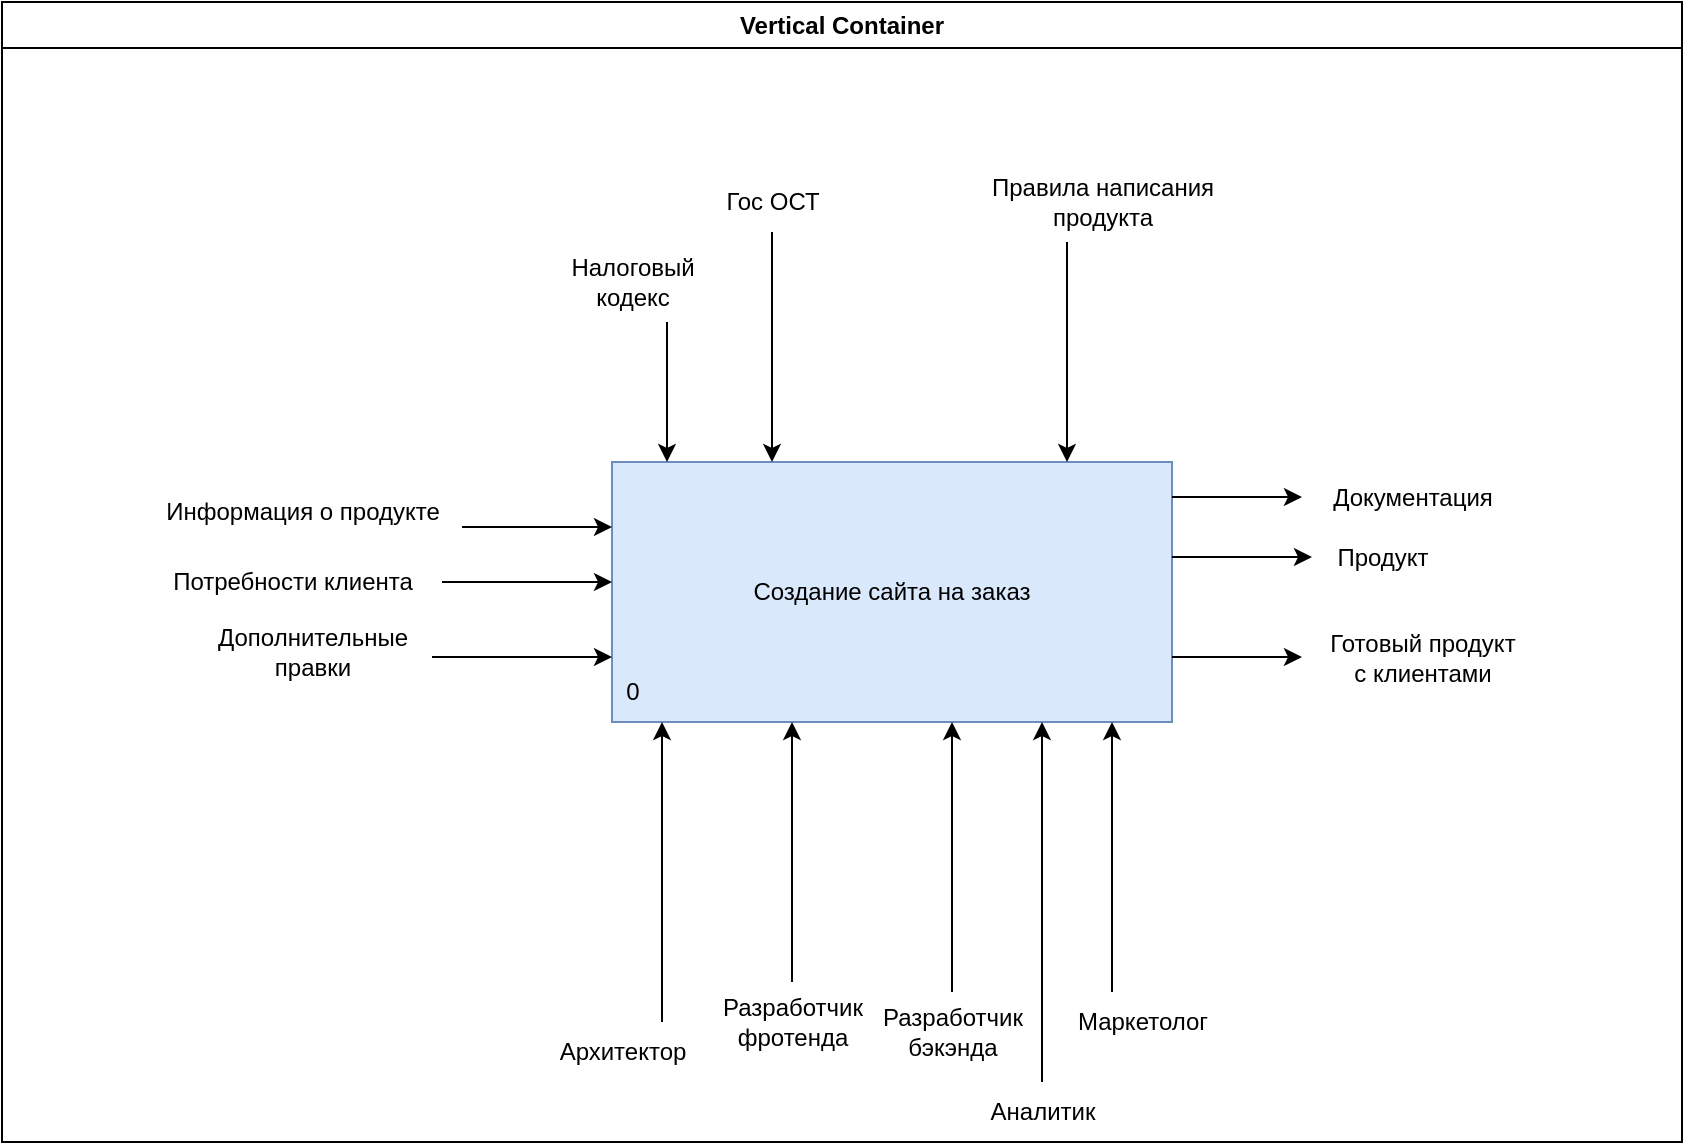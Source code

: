 <mxfile>
    <diagram id="qZUQYFoWxtBu9F8SAv6j" name="1">
        <mxGraphModel dx="644" dy="636" grid="1" gridSize="10" guides="1" tooltips="1" connect="1" arrows="1" fold="1" page="1" pageScale="1" pageWidth="827" pageHeight="1169" math="0" shadow="0">
            <root>
                <mxCell id="0"/>
                <mxCell id="1" parent="0"/>
                <mxCell id="2" value="Vertical Container" style="swimlane;whiteSpace=wrap;html=1;swimlaneFillColor=default;" parent="1" vertex="1">
                    <mxGeometry x="80" y="190" width="840" height="570" as="geometry"/>
                </mxCell>
                <mxCell id="34" value="Создание сайта на заказ" style="rounded=0;whiteSpace=wrap;html=1;fillColor=#dae8fc;strokeColor=#6c8ebf;" parent="2" vertex="1">
                    <mxGeometry x="305" y="230" width="280" height="130" as="geometry"/>
                </mxCell>
                <mxCell id="35" style="edgeStyle=elbowEdgeStyle;html=1;" parent="2" source="36" target="34" edge="1">
                    <mxGeometry relative="1" as="geometry"/>
                </mxCell>
                <mxCell id="36" value="Архитектор" style="text;html=1;align=center;verticalAlign=middle;resizable=0;points=[];autosize=1;strokeColor=none;fillColor=none;" parent="2" vertex="1">
                    <mxGeometry x="265" y="510" width="90" height="30" as="geometry"/>
                </mxCell>
                <mxCell id="37" style="edgeStyle=elbowEdgeStyle;html=1;" parent="2" source="38" target="34" edge="1">
                    <mxGeometry relative="1" as="geometry"/>
                </mxCell>
                <mxCell id="38" value="Разработчик&lt;br&gt;фротенда" style="text;html=1;align=center;verticalAlign=middle;resizable=0;points=[];autosize=1;strokeColor=none;fillColor=none;" parent="2" vertex="1">
                    <mxGeometry x="345" y="490" width="100" height="40" as="geometry"/>
                </mxCell>
                <mxCell id="39" style="edgeStyle=elbowEdgeStyle;html=1;" parent="2" source="40" target="34" edge="1">
                    <mxGeometry relative="1" as="geometry"/>
                </mxCell>
                <mxCell id="40" value="Разработчик &lt;br&gt;бэкэнда" style="text;html=1;align=center;verticalAlign=middle;resizable=0;points=[];autosize=1;strokeColor=none;fillColor=none;" parent="2" vertex="1">
                    <mxGeometry x="425" y="495" width="100" height="40" as="geometry"/>
                </mxCell>
                <mxCell id="41" style="edgeStyle=elbowEdgeStyle;html=1;" parent="2" source="42" target="34" edge="1">
                    <mxGeometry relative="1" as="geometry"/>
                </mxCell>
                <mxCell id="42" value="Маркетолог" style="text;html=1;align=center;verticalAlign=middle;resizable=0;points=[];autosize=1;strokeColor=none;fillColor=none;" parent="2" vertex="1">
                    <mxGeometry x="525" y="495" width="90" height="30" as="geometry"/>
                </mxCell>
                <mxCell id="43" style="edgeStyle=elbowEdgeStyle;html=1;entryX=0;entryY=0.25;entryDx=0;entryDy=0;elbow=vertical;" parent="2" source="44" target="34" edge="1">
                    <mxGeometry relative="1" as="geometry"/>
                </mxCell>
                <mxCell id="44" value="Информация о продукте" style="text;html=1;align=center;verticalAlign=middle;resizable=0;points=[];autosize=1;strokeColor=none;fillColor=none;" parent="2" vertex="1">
                    <mxGeometry x="70" y="240" width="160" height="30" as="geometry"/>
                </mxCell>
                <mxCell id="45" style="edgeStyle=elbowEdgeStyle;html=1;elbow=vertical;" parent="2" source="46" target="34" edge="1">
                    <mxGeometry relative="1" as="geometry"/>
                </mxCell>
                <mxCell id="46" value="Потребности клиента" style="text;html=1;align=center;verticalAlign=middle;resizable=0;points=[];autosize=1;strokeColor=none;fillColor=none;" parent="2" vertex="1">
                    <mxGeometry x="70" y="275" width="150" height="30" as="geometry"/>
                </mxCell>
                <mxCell id="47" style="edgeStyle=elbowEdgeStyle;html=1;entryX=0;entryY=0.75;entryDx=0;entryDy=0;elbow=vertical;" parent="2" source="48" target="34" edge="1">
                    <mxGeometry relative="1" as="geometry"/>
                </mxCell>
                <mxCell id="48" value="Дополнительные&lt;br&gt;правки" style="text;html=1;align=center;verticalAlign=middle;resizable=0;points=[];autosize=1;strokeColor=none;fillColor=none;" parent="2" vertex="1">
                    <mxGeometry x="95" y="305" width="120" height="40" as="geometry"/>
                </mxCell>
                <mxCell id="49" style="edgeStyle=elbowEdgeStyle;html=1;" parent="2" source="50" target="34" edge="1">
                    <mxGeometry relative="1" as="geometry"/>
                </mxCell>
                <mxCell id="50" value="Налоговый &lt;br&gt;кодекс" style="text;html=1;align=center;verticalAlign=middle;resizable=0;points=[];autosize=1;strokeColor=none;fillColor=none;" parent="2" vertex="1">
                    <mxGeometry x="270" y="120" width="90" height="40" as="geometry"/>
                </mxCell>
                <mxCell id="51" style="edgeStyle=elbowEdgeStyle;html=1;" parent="2" source="52" target="34" edge="1">
                    <mxGeometry relative="1" as="geometry"/>
                </mxCell>
                <mxCell id="52" value="Гос ОСТ" style="text;html=1;align=center;verticalAlign=middle;resizable=0;points=[];autosize=1;strokeColor=none;fillColor=none;" parent="2" vertex="1">
                    <mxGeometry x="350" y="85" width="70" height="30" as="geometry"/>
                </mxCell>
                <mxCell id="53" style="edgeStyle=elbowEdgeStyle;html=1;" parent="2" source="54" target="34" edge="1">
                    <mxGeometry relative="1" as="geometry"/>
                </mxCell>
                <mxCell id="54" value="Правила написания&lt;br&gt;продукта" style="text;html=1;align=center;verticalAlign=middle;resizable=0;points=[];autosize=1;strokeColor=none;fillColor=none;" parent="2" vertex="1">
                    <mxGeometry x="480" y="80" width="140" height="40" as="geometry"/>
                </mxCell>
                <mxCell id="55" value="Продукт" style="text;html=1;align=center;verticalAlign=middle;resizable=0;points=[];autosize=1;strokeColor=none;fillColor=none;" parent="2" vertex="1">
                    <mxGeometry x="655" y="262.5" width="70" height="30" as="geometry"/>
                </mxCell>
                <mxCell id="32" style="edgeStyle=elbowEdgeStyle;html=1;elbow=vertical;" parent="2" source="34" target="55" edge="1">
                    <mxGeometry relative="1" as="geometry"/>
                </mxCell>
                <mxCell id="56" value="Документация" style="text;html=1;align=center;verticalAlign=middle;resizable=0;points=[];autosize=1;strokeColor=none;fillColor=none;" parent="2" vertex="1">
                    <mxGeometry x="650" y="232.5" width="110" height="30" as="geometry"/>
                </mxCell>
                <mxCell id="31" style="edgeStyle=elbowEdgeStyle;html=1;elbow=vertical;" parent="2" source="34" target="56" edge="1">
                    <mxGeometry relative="1" as="geometry"/>
                </mxCell>
                <mxCell id="57" value="Готовый продукт&lt;br&gt;с клиентами" style="text;html=1;align=center;verticalAlign=middle;resizable=0;points=[];autosize=1;strokeColor=none;fillColor=none;" parent="2" vertex="1">
                    <mxGeometry x="650" y="307.5" width="120" height="40" as="geometry"/>
                </mxCell>
                <mxCell id="33" style="edgeStyle=elbowEdgeStyle;html=1;elbow=vertical;" parent="2" source="34" target="57" edge="1">
                    <mxGeometry relative="1" as="geometry"/>
                </mxCell>
                <mxCell id="58" value="0" style="text;html=1;align=center;verticalAlign=middle;resizable=0;points=[];autosize=1;strokeColor=none;fillColor=none;" parent="2" vertex="1">
                    <mxGeometry x="300" y="330" width="30" height="30" as="geometry"/>
                </mxCell>
                <mxCell id="59" value="Аналитик" style="text;html=1;align=center;verticalAlign=middle;resizable=0;points=[];autosize=1;strokeColor=none;fillColor=none;" parent="2" vertex="1">
                    <mxGeometry x="480" y="540" width="80" height="30" as="geometry"/>
                </mxCell>
                <mxCell id="61" style="edgeStyle=elbowEdgeStyle;html=1;" parent="2" source="59" target="34" edge="1">
                    <mxGeometry relative="1" as="geometry"/>
                </mxCell>
            </root>
        </mxGraphModel>
    </diagram>
    <diagram name="2" id="H3fk7YUqMnFjRsP1ZEV8">
        <mxGraphModel dx="644" dy="636" grid="1" gridSize="10" guides="1" tooltips="1" connect="1" arrows="1" fold="1" page="1" pageScale="1" pageWidth="827" pageHeight="1169" math="0" shadow="0">
            <root>
                <mxCell id="WxXUvNBPOtQC5bQddMl7-0"/>
                <mxCell id="WxXUvNBPOtQC5bQddMl7-1" parent="WxXUvNBPOtQC5bQddMl7-0"/>
                <mxCell id="ErP5TVMmAtHP736ujTDQ-0" value="Vertical Container" style="swimlane;whiteSpace=wrap;html=1;swimlaneFillColor=default;" parent="WxXUvNBPOtQC5bQddMl7-1" vertex="1">
                    <mxGeometry x="20" y="150" width="960" height="660" as="geometry"/>
                </mxCell>
                <mxCell id="ErP5TVMmAtHP736ujTDQ-2" value="Составить требования к продукту" style="rounded=0;whiteSpace=wrap;html=1;fillColor=#dae8fc;strokeColor=#6c8ebf;" parent="ErP5TVMmAtHP736ujTDQ-0" vertex="1">
                    <mxGeometry x="245" y="237.5" width="120" height="60" as="geometry"/>
                </mxCell>
                <mxCell id="ErP5TVMmAtHP736ujTDQ-5" value="Реализовать продукт" style="rounded=0;whiteSpace=wrap;html=1;fillColor=#dae8fc;strokeColor=#6c8ebf;" parent="ErP5TVMmAtHP736ujTDQ-0" vertex="1">
                    <mxGeometry x="455" y="337.5" width="120" height="60" as="geometry"/>
                </mxCell>
                <mxCell id="ErP5TVMmAtHP736ujTDQ-1" style="edgeStyle=elbowEdgeStyle;html=1;entryX=0;entryY=0.5;entryDx=0;entryDy=0;" parent="ErP5TVMmAtHP736ujTDQ-0" source="ErP5TVMmAtHP736ujTDQ-2" target="ErP5TVMmAtHP736ujTDQ-5" edge="1">
                    <mxGeometry relative="1" as="geometry"/>
                </mxCell>
                <mxCell id="ErP5TVMmAtHP736ujTDQ-7" value="Распространить" style="rounded=0;whiteSpace=wrap;html=1;fillColor=#dae8fc;strokeColor=#6c8ebf;" parent="ErP5TVMmAtHP736ujTDQ-0" vertex="1">
                    <mxGeometry x="655" y="437.5" width="120" height="60" as="geometry"/>
                </mxCell>
                <mxCell id="ErP5TVMmAtHP736ujTDQ-3" style="edgeStyle=elbowEdgeStyle;html=1;entryX=0;entryY=0.5;entryDx=0;entryDy=0;" parent="ErP5TVMmAtHP736ujTDQ-0" source="ErP5TVMmAtHP736ujTDQ-5" target="ErP5TVMmAtHP736ujTDQ-7" edge="1">
                    <mxGeometry relative="1" as="geometry">
                        <Array as="points">
                            <mxPoint x="595" y="377.5"/>
                            <mxPoint x="605" y="367.5"/>
                        </Array>
                    </mxGeometry>
                </mxCell>
                <mxCell id="ErP5TVMmAtHP736ujTDQ-8" style="edgeStyle=elbowEdgeStyle;html=1;entryX=0;entryY=0.25;entryDx=0;entryDy=0;" parent="ErP5TVMmAtHP736ujTDQ-0" source="ErP5TVMmAtHP736ujTDQ-9" target="ErP5TVMmAtHP736ujTDQ-2" edge="1">
                    <mxGeometry relative="1" as="geometry"/>
                </mxCell>
                <mxCell id="ErP5TVMmAtHP736ujTDQ-9" value="Информация о продукте" style="text;html=1;align=center;verticalAlign=middle;resizable=0;points=[];autosize=1;strokeColor=none;fillColor=none;" parent="ErP5TVMmAtHP736ujTDQ-0" vertex="1">
                    <mxGeometry x="50" y="237.5" width="160" height="30" as="geometry"/>
                </mxCell>
                <mxCell id="ErP5TVMmAtHP736ujTDQ-10" style="edgeStyle=elbowEdgeStyle;html=1;entryX=0;entryY=0.75;entryDx=0;entryDy=0;" parent="ErP5TVMmAtHP736ujTDQ-0" source="ErP5TVMmAtHP736ujTDQ-11" target="ErP5TVMmAtHP736ujTDQ-2" edge="1">
                    <mxGeometry relative="1" as="geometry"/>
                </mxCell>
                <mxCell id="ErP5TVMmAtHP736ujTDQ-11" value="Потребности клиента" style="text;html=1;align=center;verticalAlign=middle;resizable=0;points=[];autosize=1;strokeColor=none;fillColor=none;" parent="ErP5TVMmAtHP736ujTDQ-0" vertex="1">
                    <mxGeometry x="60" y="267.5" width="150" height="30" as="geometry"/>
                </mxCell>
                <mxCell id="ErP5TVMmAtHP736ujTDQ-12" style="html=1;edgeStyle=elbowEdgeStyle;" parent="ErP5TVMmAtHP736ujTDQ-0" source="ErP5TVMmAtHP736ujTDQ-13" target="ErP5TVMmAtHP736ujTDQ-2" edge="1">
                    <mxGeometry relative="1" as="geometry"/>
                </mxCell>
                <mxCell id="ErP5TVMmAtHP736ujTDQ-13" value="Архитектор" style="text;html=1;align=center;verticalAlign=middle;resizable=0;points=[];autosize=1;strokeColor=none;fillColor=none;" parent="ErP5TVMmAtHP736ujTDQ-0" vertex="1">
                    <mxGeometry x="260" y="582.5" width="90" height="30" as="geometry"/>
                </mxCell>
                <mxCell id="ErP5TVMmAtHP736ujTDQ-14" style="edgeStyle=elbowEdgeStyle;html=1;entryX=0.25;entryY=0;entryDx=0;entryDy=0;" parent="ErP5TVMmAtHP736ujTDQ-0" source="ErP5TVMmAtHP736ujTDQ-16" target="ErP5TVMmAtHP736ujTDQ-2" edge="1">
                    <mxGeometry relative="1" as="geometry"/>
                </mxCell>
                <mxCell id="ErP5TVMmAtHP736ujTDQ-15" style="edgeStyle=elbowEdgeStyle;html=1;entryX=0.75;entryY=0;entryDx=0;entryDy=0;" parent="ErP5TVMmAtHP736ujTDQ-0" source="ErP5TVMmAtHP736ujTDQ-16" target="ErP5TVMmAtHP736ujTDQ-5" edge="1">
                    <mxGeometry relative="1" as="geometry">
                        <Array as="points">
                            <mxPoint x="545" y="227.5"/>
                        </Array>
                    </mxGeometry>
                </mxCell>
                <mxCell id="ErP5TVMmAtHP736ujTDQ-16" value="Налоговый &lt;br&gt;кодекс" style="text;html=1;align=center;verticalAlign=middle;resizable=0;points=[];autosize=1;strokeColor=none;fillColor=none;" parent="ErP5TVMmAtHP736ujTDQ-0" vertex="1">
                    <mxGeometry x="225" y="77.5" width="90" height="40" as="geometry"/>
                </mxCell>
                <mxCell id="ErP5TVMmAtHP736ujTDQ-17" style="edgeStyle=elbowEdgeStyle;html=1;entryX=0.75;entryY=0;entryDx=0;entryDy=0;" parent="ErP5TVMmAtHP736ujTDQ-0" source="ErP5TVMmAtHP736ujTDQ-20" target="ErP5TVMmAtHP736ujTDQ-2" edge="1">
                    <mxGeometry relative="1" as="geometry"/>
                </mxCell>
                <mxCell id="ErP5TVMmAtHP736ujTDQ-18" style="edgeStyle=elbowEdgeStyle;html=1;entryX=0.25;entryY=0;entryDx=0;entryDy=0;exitX=0.486;exitY=1.167;exitDx=0;exitDy=0;exitPerimeter=0;" parent="ErP5TVMmAtHP736ujTDQ-0" source="ErP5TVMmAtHP736ujTDQ-20" target="ErP5TVMmAtHP736ujTDQ-5" edge="1">
                    <mxGeometry relative="1" as="geometry">
                        <Array as="points">
                            <mxPoint x="485" y="207.5"/>
                        </Array>
                    </mxGeometry>
                </mxCell>
                <mxCell id="ErP5TVMmAtHP736ujTDQ-19" style="edgeStyle=elbowEdgeStyle;html=1;entryX=0.325;entryY=-0.033;entryDx=0;entryDy=0;entryPerimeter=0;exitX=0.486;exitY=1.067;exitDx=0;exitDy=0;exitPerimeter=0;" parent="ErP5TVMmAtHP736ujTDQ-0" source="ErP5TVMmAtHP736ujTDQ-20" target="ErP5TVMmAtHP736ujTDQ-7" edge="1">
                    <mxGeometry relative="1" as="geometry">
                        <mxPoint x="495" y="227.5" as="targetPoint"/>
                        <Array as="points">
                            <mxPoint x="694" y="257.5"/>
                        </Array>
                    </mxGeometry>
                </mxCell>
                <mxCell id="ErP5TVMmAtHP736ujTDQ-20" value="Гос ОСТ" style="text;html=1;align=center;verticalAlign=middle;resizable=0;points=[];autosize=1;strokeColor=none;fillColor=none;" parent="ErP5TVMmAtHP736ujTDQ-0" vertex="1">
                    <mxGeometry x="305" y="42.5" width="70" height="30" as="geometry"/>
                </mxCell>
                <mxCell id="ErP5TVMmAtHP736ujTDQ-21" style="edgeStyle=elbowEdgeStyle;html=1;" parent="ErP5TVMmAtHP736ujTDQ-0" source="ErP5TVMmAtHP736ujTDQ-22" target="ErP5TVMmAtHP736ujTDQ-5" edge="1">
                    <mxGeometry relative="1" as="geometry"/>
                </mxCell>
                <mxCell id="ErP5TVMmAtHP736ujTDQ-22" value="Правила написания&lt;br&gt;продукта" style="text;html=1;align=center;verticalAlign=middle;resizable=0;points=[];autosize=1;strokeColor=none;fillColor=none;" parent="ErP5TVMmAtHP736ujTDQ-0" vertex="1">
                    <mxGeometry x="435" y="37.5" width="140" height="40" as="geometry"/>
                </mxCell>
                <mxCell id="ErP5TVMmAtHP736ujTDQ-23" style="html=1;entryX=0.117;entryY=1.008;entryDx=0;entryDy=0;entryPerimeter=0;edgeStyle=elbowEdgeStyle;" parent="ErP5TVMmAtHP736ujTDQ-0" source="ErP5TVMmAtHP736ujTDQ-24" target="ErP5TVMmAtHP736ujTDQ-5" edge="1">
                    <mxGeometry relative="1" as="geometry"/>
                </mxCell>
                <mxCell id="ErP5TVMmAtHP736ujTDQ-24" value="Разработчик&lt;br&gt;фротенда" style="text;html=1;align=center;verticalAlign=middle;resizable=0;points=[];autosize=1;strokeColor=none;fillColor=none;" parent="ErP5TVMmAtHP736ujTDQ-0" vertex="1">
                    <mxGeometry x="390" y="590" width="100" height="40" as="geometry"/>
                </mxCell>
                <mxCell id="ErP5TVMmAtHP736ujTDQ-25" style="html=1;edgeStyle=elbowEdgeStyle;" parent="ErP5TVMmAtHP736ujTDQ-0" source="ErP5TVMmAtHP736ujTDQ-26" edge="1">
                    <mxGeometry relative="1" as="geometry">
                        <mxPoint x="500" y="399" as="targetPoint"/>
                    </mxGeometry>
                </mxCell>
                <mxCell id="ErP5TVMmAtHP736ujTDQ-26" value="Разработчик &lt;br&gt;бэкэнда" style="text;html=1;align=center;verticalAlign=middle;resizable=0;points=[];autosize=1;strokeColor=none;fillColor=none;" parent="ErP5TVMmAtHP736ujTDQ-0" vertex="1">
                    <mxGeometry x="465" y="620" width="100" height="40" as="geometry"/>
                </mxCell>
                <mxCell id="ErP5TVMmAtHP736ujTDQ-27" style="edgeStyle=none;html=1;" parent="ErP5TVMmAtHP736ujTDQ-0" source="ErP5TVMmAtHP736ujTDQ-28" target="ErP5TVMmAtHP736ujTDQ-7" edge="1">
                    <mxGeometry relative="1" as="geometry"/>
                </mxCell>
                <mxCell id="ErP5TVMmAtHP736ujTDQ-28" value="Маркетолог" style="text;html=1;align=center;verticalAlign=middle;resizable=0;points=[];autosize=1;strokeColor=none;fillColor=none;" parent="ErP5TVMmAtHP736ujTDQ-0" vertex="1">
                    <mxGeometry x="670" y="612.5" width="90" height="30" as="geometry"/>
                </mxCell>
                <mxCell id="ErP5TVMmAtHP736ujTDQ-29" style="edgeStyle=elbowEdgeStyle;html=1;entryX=0;entryY=0.75;entryDx=0;entryDy=0;" parent="ErP5TVMmAtHP736ujTDQ-0" source="ErP5TVMmAtHP736ujTDQ-30" target="ErP5TVMmAtHP736ujTDQ-5" edge="1">
                    <mxGeometry relative="1" as="geometry"/>
                </mxCell>
                <mxCell id="ErP5TVMmAtHP736ujTDQ-30" value="Дополнительные&lt;br&gt;правки" style="text;html=1;align=center;verticalAlign=middle;resizable=0;points=[];autosize=1;strokeColor=none;fillColor=none;" parent="ErP5TVMmAtHP736ujTDQ-0" vertex="1">
                    <mxGeometry x="75" y="362.5" width="120" height="40" as="geometry"/>
                </mxCell>
                <mxCell id="ErP5TVMmAtHP736ujTDQ-31" value="Продукт" style="text;html=1;align=center;verticalAlign=middle;resizable=0;points=[];autosize=1;strokeColor=none;fillColor=none;" parent="ErP5TVMmAtHP736ujTDQ-0" vertex="1">
                    <mxGeometry x="815" y="362.5" width="70" height="30" as="geometry"/>
                </mxCell>
                <mxCell id="ErP5TVMmAtHP736ujTDQ-4" style="edgeStyle=elbowEdgeStyle;html=1;" parent="ErP5TVMmAtHP736ujTDQ-0" source="ErP5TVMmAtHP736ujTDQ-5" target="ErP5TVMmAtHP736ujTDQ-31" edge="1">
                    <mxGeometry relative="1" as="geometry">
                        <mxPoint x="815" y="357.5" as="targetPoint"/>
                        <Array as="points">
                            <mxPoint x="755" y="367.5"/>
                            <mxPoint x="665" y="367.5"/>
                            <mxPoint x="795" y="357.5"/>
                            <mxPoint x="735" y="357.5"/>
                            <mxPoint x="665" y="357.5"/>
                        </Array>
                    </mxGeometry>
                </mxCell>
                <mxCell id="ErP5TVMmAtHP736ujTDQ-32" style="edgeStyle=elbowEdgeStyle;html=1;" parent="ErP5TVMmAtHP736ujTDQ-0" edge="1">
                    <mxGeometry relative="1" as="geometry">
                        <mxPoint x="815" y="347.5" as="targetPoint"/>
                        <mxPoint x="575" y="347.5" as="sourcePoint"/>
                        <Array as="points">
                            <mxPoint x="795" y="347.5"/>
                            <mxPoint x="735" y="347.5"/>
                            <mxPoint x="665" y="347.5"/>
                        </Array>
                    </mxGeometry>
                </mxCell>
                <mxCell id="ErP5TVMmAtHP736ujTDQ-33" value="Документация" style="text;html=1;align=center;verticalAlign=middle;resizable=0;points=[];autosize=1;strokeColor=none;fillColor=none;" parent="ErP5TVMmAtHP736ujTDQ-0" vertex="1">
                    <mxGeometry x="810" y="332.5" width="110" height="30" as="geometry"/>
                </mxCell>
                <mxCell id="ErP5TVMmAtHP736ujTDQ-34" value="Готовый продукт&lt;br&gt;с клиентами" style="text;html=1;align=center;verticalAlign=middle;resizable=0;points=[];autosize=1;strokeColor=none;fillColor=none;" parent="ErP5TVMmAtHP736ujTDQ-0" vertex="1">
                    <mxGeometry x="810" y="447.5" width="120" height="40" as="geometry"/>
                </mxCell>
                <mxCell id="ErP5TVMmAtHP736ujTDQ-6" value="" style="edgeStyle=elbowEdgeStyle;html=1;" parent="ErP5TVMmAtHP736ujTDQ-0" source="ErP5TVMmAtHP736ujTDQ-7" target="ErP5TVMmAtHP736ujTDQ-34" edge="1">
                    <mxGeometry relative="1" as="geometry"/>
                </mxCell>
                <mxCell id="ErP5TVMmAtHP736ujTDQ-35" value="Информация&lt;br&gt;о продукте" style="text;html=1;align=center;verticalAlign=middle;resizable=0;points=[];autosize=1;strokeColor=none;fillColor=none;" parent="ErP5TVMmAtHP736ujTDQ-0" vertex="1">
                    <mxGeometry x="565" y="397.5" width="100" height="40" as="geometry"/>
                </mxCell>
                <mxCell id="ErP5TVMmAtHP736ujTDQ-36" value="Требовования&lt;br&gt;к продукту" style="text;html=1;align=center;verticalAlign=middle;resizable=0;points=[];autosize=1;strokeColor=none;fillColor=none;" parent="ErP5TVMmAtHP736ujTDQ-0" vertex="1">
                    <mxGeometry x="345" y="277.5" width="100" height="40" as="geometry"/>
                </mxCell>
                <mxCell id="ErP5TVMmAtHP736ujTDQ-37" value="1" style="text;html=1;align=center;verticalAlign=middle;resizable=0;points=[];autosize=1;strokeColor=none;fillColor=none;" parent="ErP5TVMmAtHP736ujTDQ-0" vertex="1">
                    <mxGeometry x="240" y="267.5" width="30" height="30" as="geometry"/>
                </mxCell>
                <mxCell id="ErP5TVMmAtHP736ujTDQ-38" value="2" style="text;html=1;align=center;verticalAlign=middle;resizable=0;points=[];autosize=1;strokeColor=none;fillColor=none;" parent="ErP5TVMmAtHP736ujTDQ-0" vertex="1">
                    <mxGeometry x="450" y="372.5" width="30" height="30" as="geometry"/>
                </mxCell>
                <mxCell id="ErP5TVMmAtHP736ujTDQ-39" value="3" style="text;html=1;align=center;verticalAlign=middle;resizable=0;points=[];autosize=1;strokeColor=none;fillColor=none;" parent="ErP5TVMmAtHP736ujTDQ-0" vertex="1">
                    <mxGeometry x="650" y="477.5" width="30" height="30" as="geometry"/>
                </mxCell>
                <mxCell id="T7f8t_JV51V8gbBJBCUz-1" style="edgeStyle=elbowEdgeStyle;html=1;" parent="ErP5TVMmAtHP736ujTDQ-0" source="T7f8t_JV51V8gbBJBCUz-0" target="ErP5TVMmAtHP736ujTDQ-5" edge="1">
                    <mxGeometry relative="1" as="geometry"/>
                </mxCell>
                <mxCell id="T7f8t_JV51V8gbBJBCUz-2" style="edgeStyle=elbowEdgeStyle;html=1;" parent="ErP5TVMmAtHP736ujTDQ-0" source="T7f8t_JV51V8gbBJBCUz-0" target="ErP5TVMmAtHP736ujTDQ-7" edge="1">
                    <mxGeometry relative="1" as="geometry">
                        <mxPoint x="550" y="600" as="sourcePoint"/>
                        <Array as="points">
                            <mxPoint x="670" y="530"/>
                            <mxPoint x="640" y="520"/>
                            <mxPoint x="630" y="520"/>
                            <mxPoint x="640" y="580"/>
                            <mxPoint x="680" y="570"/>
                            <mxPoint x="690" y="540"/>
                        </Array>
                    </mxGeometry>
                </mxCell>
                <mxCell id="T7f8t_JV51V8gbBJBCUz-0" value="Аналитик" style="text;html=1;align=center;verticalAlign=middle;resizable=0;points=[];autosize=1;strokeColor=none;fillColor=none;" parent="ErP5TVMmAtHP736ujTDQ-0" vertex="1">
                    <mxGeometry x="520" y="590" width="80" height="30" as="geometry"/>
                </mxCell>
            </root>
        </mxGraphModel>
    </diagram>
    <diagram name="3" id="-RiLXLCOJXbW1E1VDVIM">
        <mxGraphModel dx="644" dy="636" grid="1" gridSize="10" guides="1" tooltips="1" connect="1" arrows="1" fold="1" page="1" pageScale="1" pageWidth="827" pageHeight="1169" math="0" shadow="0">
            <root>
                <mxCell id="9m6DmP9Jg7JKLoQmCTXY-0"/>
                <mxCell id="9m6DmP9Jg7JKLoQmCTXY-1" parent="9m6DmP9Jg7JKLoQmCTXY-0"/>
                <mxCell id="A_rq48Dt8IS_lxTVq5Oy-0" value="Vertical Container" style="swimlane;whiteSpace=wrap;html=1;swimlaneFillColor=default;" parent="9m6DmP9Jg7JKLoQmCTXY-1" vertex="1">
                    <mxGeometry x="47" y="300" width="913" height="630" as="geometry"/>
                </mxCell>
                <mxCell id="A_rq48Dt8IS_lxTVq5Oy-3" value="Получение информации о продукте" style="rounded=0;whiteSpace=wrap;html=1;fillColor=#dae8fc;strokeColor=#6c8ebf;" parent="A_rq48Dt8IS_lxTVq5Oy-0" vertex="1">
                    <mxGeometry x="248" y="220" width="120" height="60" as="geometry"/>
                </mxCell>
                <mxCell id="A_rq48Dt8IS_lxTVq5Oy-6" value="Обдумывание архитектуры" style="rounded=0;whiteSpace=wrap;html=1;fillColor=#dae8fc;strokeColor=#6c8ebf;" parent="A_rq48Dt8IS_lxTVq5Oy-0" vertex="1">
                    <mxGeometry x="398" y="300" width="120" height="60" as="geometry"/>
                </mxCell>
                <mxCell id="A_rq48Dt8IS_lxTVq5Oy-1" style="edgeStyle=elbowEdgeStyle;html=1;entryX=0;entryY=0.5;entryDx=0;entryDy=0;" parent="A_rq48Dt8IS_lxTVq5Oy-0" source="A_rq48Dt8IS_lxTVq5Oy-3" target="A_rq48Dt8IS_lxTVq5Oy-6" edge="1">
                    <mxGeometry relative="1" as="geometry"/>
                </mxCell>
                <mxCell id="A_rq48Dt8IS_lxTVq5Oy-2" value="Информация о&lt;br&gt;продукте" style="edgeLabel;html=1;align=center;verticalAlign=middle;resizable=0;points=[];" parent="A_rq48Dt8IS_lxTVq5Oy-1" vertex="1" connectable="0">
                    <mxGeometry x="-0.265" y="1" relative="1" as="geometry">
                        <mxPoint as="offset"/>
                    </mxGeometry>
                </mxCell>
                <mxCell id="A_rq48Dt8IS_lxTVq5Oy-8" value="Реализация архитектуры" style="rounded=0;whiteSpace=wrap;html=1;fillColor=#dae8fc;strokeColor=#6c8ebf;" parent="A_rq48Dt8IS_lxTVq5Oy-0" vertex="1">
                    <mxGeometry x="558" y="380" width="120" height="60" as="geometry"/>
                </mxCell>
                <mxCell id="A_rq48Dt8IS_lxTVq5Oy-4" style="edgeStyle=elbowEdgeStyle;html=1;" parent="A_rq48Dt8IS_lxTVq5Oy-0" source="A_rq48Dt8IS_lxTVq5Oy-6" target="A_rq48Dt8IS_lxTVq5Oy-8" edge="1">
                    <mxGeometry relative="1" as="geometry"/>
                </mxCell>
                <mxCell id="A_rq48Dt8IS_lxTVq5Oy-5" value="Идеи" style="edgeLabel;html=1;align=center;verticalAlign=middle;resizable=0;points=[];" parent="A_rq48Dt8IS_lxTVq5Oy-4" vertex="1" connectable="0">
                    <mxGeometry x="-0.505" y="3" relative="1" as="geometry">
                        <mxPoint as="offset"/>
                    </mxGeometry>
                </mxCell>
                <mxCell id="A_rq48Dt8IS_lxTVq5Oy-9" style="edgeStyle=elbowEdgeStyle;html=1;" parent="A_rq48Dt8IS_lxTVq5Oy-0" source="A_rq48Dt8IS_lxTVq5Oy-10" target="A_rq48Dt8IS_lxTVq5Oy-8" edge="1">
                    <mxGeometry relative="1" as="geometry"/>
                </mxCell>
                <mxCell id="A_rq48Dt8IS_lxTVq5Oy-10" value="Налоговый &lt;br&gt;кодекс" style="text;html=1;align=center;verticalAlign=middle;resizable=0;points=[];autosize=1;strokeColor=none;fillColor=none;" parent="A_rq48Dt8IS_lxTVq5Oy-0" vertex="1">
                    <mxGeometry x="613" y="70" width="90" height="40" as="geometry"/>
                </mxCell>
                <mxCell id="A_rq48Dt8IS_lxTVq5Oy-11" style="edgeStyle=elbowEdgeStyle;html=1;" parent="A_rq48Dt8IS_lxTVq5Oy-0" source="A_rq48Dt8IS_lxTVq5Oy-12" target="A_rq48Dt8IS_lxTVq5Oy-8" edge="1">
                    <mxGeometry relative="1" as="geometry"/>
                </mxCell>
                <mxCell id="A_rq48Dt8IS_lxTVq5Oy-12" value="Гос ОСТ" style="text;html=1;align=center;verticalAlign=middle;resizable=0;points=[];autosize=1;strokeColor=none;fillColor=none;" parent="A_rq48Dt8IS_lxTVq5Oy-0" vertex="1">
                    <mxGeometry x="558" y="40" width="70" height="30" as="geometry"/>
                </mxCell>
                <mxCell id="A_rq48Dt8IS_lxTVq5Oy-13" style="edgeStyle=elbowEdgeStyle;html=1;elbow=vertical;" parent="A_rq48Dt8IS_lxTVq5Oy-0" source="A_rq48Dt8IS_lxTVq5Oy-16" target="A_rq48Dt8IS_lxTVq5Oy-6" edge="1">
                    <mxGeometry relative="1" as="geometry"/>
                </mxCell>
                <mxCell id="A_rq48Dt8IS_lxTVq5Oy-14" style="edgeStyle=elbowEdgeStyle;html=1;elbow=vertical;" parent="A_rq48Dt8IS_lxTVq5Oy-0" target="A_rq48Dt8IS_lxTVq5Oy-8" edge="1">
                    <mxGeometry relative="1" as="geometry">
                        <mxPoint x="458" y="550" as="sourcePoint"/>
                        <Array as="points">
                            <mxPoint x="553" y="550"/>
                        </Array>
                    </mxGeometry>
                </mxCell>
                <mxCell id="A_rq48Dt8IS_lxTVq5Oy-15" style="edgeStyle=elbowEdgeStyle;html=1;entryX=0.5;entryY=1;entryDx=0;entryDy=0;elbow=vertical;" parent="A_rq48Dt8IS_lxTVq5Oy-0" target="A_rq48Dt8IS_lxTVq5Oy-3" edge="1">
                    <mxGeometry relative="1" as="geometry">
                        <mxPoint x="458" y="550" as="sourcePoint"/>
                        <Array as="points">
                            <mxPoint x="393" y="550"/>
                        </Array>
                    </mxGeometry>
                </mxCell>
                <mxCell id="A_rq48Dt8IS_lxTVq5Oy-16" value="Архитектор" style="text;html=1;align=center;verticalAlign=middle;resizable=0;points=[];autosize=1;strokeColor=none;fillColor=none;" parent="A_rq48Dt8IS_lxTVq5Oy-0" vertex="1">
                    <mxGeometry x="413" y="600" width="90" height="30" as="geometry"/>
                </mxCell>
                <mxCell id="A_rq48Dt8IS_lxTVq5Oy-17" value="" style="edgeStyle=elbowEdgeStyle;html=1;elbow=vertical;" parent="A_rq48Dt8IS_lxTVq5Oy-0" source="A_rq48Dt8IS_lxTVq5Oy-18" target="A_rq48Dt8IS_lxTVq5Oy-3" edge="1">
                    <mxGeometry relative="1" as="geometry"/>
                </mxCell>
                <mxCell id="A_rq48Dt8IS_lxTVq5Oy-18" value="Информация о продукте" style="text;html=1;align=center;verticalAlign=middle;resizable=0;points=[];autosize=1;strokeColor=none;fillColor=none;" parent="A_rq48Dt8IS_lxTVq5Oy-0" vertex="1">
                    <mxGeometry x="43" y="220" width="160" height="30" as="geometry"/>
                </mxCell>
                <mxCell id="A_rq48Dt8IS_lxTVq5Oy-19" value="" style="edgeStyle=elbowEdgeStyle;html=1;elbow=vertical;" parent="A_rq48Dt8IS_lxTVq5Oy-0" source="A_rq48Dt8IS_lxTVq5Oy-20" target="A_rq48Dt8IS_lxTVq5Oy-3" edge="1">
                    <mxGeometry relative="1" as="geometry"/>
                </mxCell>
                <mxCell id="A_rq48Dt8IS_lxTVq5Oy-20" value="Потребности клиента" style="text;html=1;align=center;verticalAlign=middle;resizable=0;points=[];autosize=1;strokeColor=none;fillColor=none;" parent="A_rq48Dt8IS_lxTVq5Oy-0" vertex="1">
                    <mxGeometry x="53" y="250" width="150" height="30" as="geometry"/>
                </mxCell>
                <mxCell id="A_rq48Dt8IS_lxTVq5Oy-21" value="Требования&lt;br&gt;к продукту" style="text;html=1;align=center;verticalAlign=middle;resizable=0;points=[];autosize=1;strokeColor=none;fillColor=none;" parent="A_rq48Dt8IS_lxTVq5Oy-0" vertex="1">
                    <mxGeometry x="733" y="390" width="90" height="40" as="geometry"/>
                </mxCell>
                <mxCell id="A_rq48Dt8IS_lxTVq5Oy-7" value="" style="edgeStyle=elbowEdgeStyle;elbow=vertical;html=1;" parent="A_rq48Dt8IS_lxTVq5Oy-0" source="A_rq48Dt8IS_lxTVq5Oy-8" target="A_rq48Dt8IS_lxTVq5Oy-21" edge="1">
                    <mxGeometry relative="1" as="geometry"/>
                </mxCell>
                <mxCell id="A_rq48Dt8IS_lxTVq5Oy-22" value="1.1" style="text;html=1;align=center;verticalAlign=middle;resizable=0;points=[];autosize=1;strokeColor=none;fillColor=none;" parent="A_rq48Dt8IS_lxTVq5Oy-0" vertex="1">
                    <mxGeometry x="241" y="250" width="40" height="30" as="geometry"/>
                </mxCell>
                <mxCell id="A_rq48Dt8IS_lxTVq5Oy-23" value="1.2" style="text;html=1;align=center;verticalAlign=middle;resizable=0;points=[];autosize=1;strokeColor=none;fillColor=none;" parent="A_rq48Dt8IS_lxTVq5Oy-0" vertex="1">
                    <mxGeometry x="390" y="340" width="40" height="30" as="geometry"/>
                </mxCell>
                <mxCell id="A_rq48Dt8IS_lxTVq5Oy-24" value="1.3" style="text;html=1;align=center;verticalAlign=middle;resizable=0;points=[];autosize=1;strokeColor=none;fillColor=none;" parent="A_rq48Dt8IS_lxTVq5Oy-0" vertex="1">
                    <mxGeometry x="551" y="414" width="40" height="30" as="geometry"/>
                </mxCell>
            </root>
        </mxGraphModel>
    </diagram>
    <diagram id="gtvtb-nyRjtGf6pit9gc" name="4">
        <mxGraphModel dx="644" dy="636" grid="1" gridSize="10" guides="1" tooltips="1" connect="1" arrows="1" fold="1" page="1" pageScale="1" pageWidth="827" pageHeight="1169" math="0" shadow="0">
            <root>
                <mxCell id="0"/>
                <mxCell id="1" parent="0"/>
                <mxCell id="SA25MLVWP1eFrxIwwm5j-1" value="Vertical Container" style="swimlane;whiteSpace=wrap;html=1;swimlaneFillColor=default;" parent="1" vertex="1">
                    <mxGeometry x="110" y="250" width="1045" height="700" as="geometry"/>
                </mxCell>
                <mxCell id="SA25MLVWP1eFrxIwwm5j-4" value="Спроектировать простую структуру" style="rounded=0;whiteSpace=wrap;html=1;fillColor=#dae8fc;strokeColor=#6c8ebf;" parent="SA25MLVWP1eFrxIwwm5j-1" vertex="1">
                    <mxGeometry x="310" y="270" width="120" height="60" as="geometry"/>
                </mxCell>
                <mxCell id="SA25MLVWP1eFrxIwwm5j-8" value="Тестирование продукта" style="rounded=0;whiteSpace=wrap;html=1;fillColor=#dae8fc;strokeColor=#6c8ebf;" parent="SA25MLVWP1eFrxIwwm5j-1" vertex="1">
                    <mxGeometry x="485" y="350" width="120" height="60" as="geometry"/>
                </mxCell>
                <mxCell id="SA25MLVWP1eFrxIwwm5j-2" style="edgeStyle=orthogonalEdgeStyle;elbow=vertical;html=1;entryX=0;entryY=0.5;entryDx=0;entryDy=0;" parent="SA25MLVWP1eFrxIwwm5j-1" source="SA25MLVWP1eFrxIwwm5j-4" target="SA25MLVWP1eFrxIwwm5j-8" edge="1">
                    <mxGeometry relative="1" as="geometry"/>
                </mxCell>
                <mxCell id="SA25MLVWP1eFrxIwwm5j-3" value="Продукт без&lt;br&gt;тестов" style="edgeLabel;html=1;align=center;verticalAlign=middle;resizable=0;points=[];" parent="SA25MLVWP1eFrxIwwm5j-2" vertex="1" connectable="0">
                    <mxGeometry x="-0.266" y="-3" relative="1" as="geometry">
                        <mxPoint as="offset"/>
                    </mxGeometry>
                </mxCell>
                <mxCell id="SA25MLVWP1eFrxIwwm5j-11" value="Написание документации" style="rounded=0;whiteSpace=wrap;html=1;fillColor=#dae8fc;strokeColor=#6c8ebf;" parent="SA25MLVWP1eFrxIwwm5j-1" vertex="1">
                    <mxGeometry x="655" y="430" width="120" height="60" as="geometry"/>
                </mxCell>
                <mxCell id="SA25MLVWP1eFrxIwwm5j-5" style="edgeStyle=orthogonalEdgeStyle;html=1;entryX=0;entryY=0.5;entryDx=0;entryDy=0;elbow=vertical;" parent="SA25MLVWP1eFrxIwwm5j-1" source="SA25MLVWP1eFrxIwwm5j-8" target="SA25MLVWP1eFrxIwwm5j-11" edge="1">
                    <mxGeometry relative="1" as="geometry"/>
                </mxCell>
                <mxCell id="SA25MLVWP1eFrxIwwm5j-6" value="Оттестированнй&lt;br&gt;продукт" style="edgeLabel;html=1;align=center;verticalAlign=middle;resizable=0;points=[];" parent="SA25MLVWP1eFrxIwwm5j-5" vertex="1" connectable="0">
                    <mxGeometry x="-0.277" y="3" relative="1" as="geometry">
                        <mxPoint y="-1" as="offset"/>
                    </mxGeometry>
                </mxCell>
                <mxCell id="SA25MLVWP1eFrxIwwm5j-12" style="edgeStyle=elbowEdgeStyle;html=1;" parent="SA25MLVWP1eFrxIwwm5j-1" source="SA25MLVWP1eFrxIwwm5j-15" target="SA25MLVWP1eFrxIwwm5j-4" edge="1">
                    <mxGeometry relative="1" as="geometry">
                        <Array as="points">
                            <mxPoint x="340" y="460"/>
                        </Array>
                    </mxGeometry>
                </mxCell>
                <mxCell id="SA25MLVWP1eFrxIwwm5j-13" style="edgeStyle=elbowEdgeStyle;html=1;" parent="SA25MLVWP1eFrxIwwm5j-1" source="SA25MLVWP1eFrxIwwm5j-15" target="SA25MLVWP1eFrxIwwm5j-8" edge="1">
                    <mxGeometry relative="1" as="geometry"/>
                </mxCell>
                <mxCell id="SA25MLVWP1eFrxIwwm5j-14" style="edgeStyle=elbowEdgeStyle;html=1;" parent="SA25MLVWP1eFrxIwwm5j-1" source="SA25MLVWP1eFrxIwwm5j-15" target="SA25MLVWP1eFrxIwwm5j-11" edge="1">
                    <mxGeometry relative="1" as="geometry">
                        <Array as="points">
                            <mxPoint x="720" y="560"/>
                        </Array>
                    </mxGeometry>
                </mxCell>
                <mxCell id="SA25MLVWP1eFrxIwwm5j-15" value="Разработчик&lt;br&gt;фротенда" style="text;html=1;align=center;verticalAlign=middle;resizable=0;points=[];autosize=1;strokeColor=none;fillColor=none;" parent="SA25MLVWP1eFrxIwwm5j-1" vertex="1">
                    <mxGeometry x="490" y="620" width="100" height="40" as="geometry"/>
                </mxCell>
                <mxCell id="SA25MLVWP1eFrxIwwm5j-16" style="edgeStyle=elbowEdgeStyle;html=1;entryX=0.75;entryY=1;entryDx=0;entryDy=0;" parent="SA25MLVWP1eFrxIwwm5j-1" source="SA25MLVWP1eFrxIwwm5j-19" target="SA25MLVWP1eFrxIwwm5j-4" edge="1">
                    <mxGeometry relative="1" as="geometry"/>
                </mxCell>
                <mxCell id="SA25MLVWP1eFrxIwwm5j-17" style="edgeStyle=elbowEdgeStyle;html=1;entryX=0.25;entryY=1;entryDx=0;entryDy=0;" parent="SA25MLVWP1eFrxIwwm5j-1" source="SA25MLVWP1eFrxIwwm5j-19" target="SA25MLVWP1eFrxIwwm5j-11" edge="1">
                    <mxGeometry relative="1" as="geometry">
                        <Array as="points">
                            <mxPoint x="685" y="570"/>
                        </Array>
                    </mxGeometry>
                </mxCell>
                <mxCell id="SA25MLVWP1eFrxIwwm5j-18" style="edgeStyle=elbowEdgeStyle;html=1;" parent="SA25MLVWP1eFrxIwwm5j-1" source="SA25MLVWP1eFrxIwwm5j-19" target="SA25MLVWP1eFrxIwwm5j-8" edge="1">
                    <mxGeometry relative="1" as="geometry">
                        <Array as="points">
                            <mxPoint x="510" y="500"/>
                        </Array>
                    </mxGeometry>
                </mxCell>
                <mxCell id="SA25MLVWP1eFrxIwwm5j-19" value="Разработчик &lt;br&gt;бэкэнда" style="text;html=1;align=center;verticalAlign=middle;resizable=0;points=[];autosize=1;strokeColor=none;fillColor=none;" parent="SA25MLVWP1eFrxIwwm5j-1" vertex="1">
                    <mxGeometry x="350" y="590" width="100" height="40" as="geometry"/>
                </mxCell>
                <mxCell id="SA25MLVWP1eFrxIwwm5j-20" style="edgeStyle=elbowEdgeStyle;html=1;" parent="SA25MLVWP1eFrxIwwm5j-1" source="SA25MLVWP1eFrxIwwm5j-22" target="SA25MLVWP1eFrxIwwm5j-4" edge="1">
                    <mxGeometry relative="1" as="geometry"/>
                </mxCell>
                <mxCell id="SA25MLVWP1eFrxIwwm5j-21" style="edgeStyle=elbowEdgeStyle;html=1;" parent="SA25MLVWP1eFrxIwwm5j-1" source="SA25MLVWP1eFrxIwwm5j-22" target="SA25MLVWP1eFrxIwwm5j-11" edge="1">
                    <mxGeometry relative="1" as="geometry">
                        <Array as="points">
                            <mxPoint x="710" y="310"/>
                        </Array>
                    </mxGeometry>
                </mxCell>
                <mxCell id="SA25MLVWP1eFrxIwwm5j-22" value="Гос ОСТ" style="text;html=1;align=center;verticalAlign=middle;resizable=0;points=[];autosize=1;strokeColor=none;fillColor=none;" parent="SA25MLVWP1eFrxIwwm5j-1" vertex="1">
                    <mxGeometry x="390" y="110" width="70" height="30" as="geometry"/>
                </mxCell>
                <mxCell id="SA25MLVWP1eFrxIwwm5j-23" style="edgeStyle=elbowEdgeStyle;html=1;" parent="SA25MLVWP1eFrxIwwm5j-1" source="SA25MLVWP1eFrxIwwm5j-24" target="SA25MLVWP1eFrxIwwm5j-4" edge="1">
                    <mxGeometry relative="1" as="geometry"/>
                </mxCell>
                <mxCell id="SA25MLVWP1eFrxIwwm5j-24" value="Правила написания&lt;br&gt;продукта" style="text;html=1;align=center;verticalAlign=middle;resizable=0;points=[];autosize=1;strokeColor=none;fillColor=none;" parent="SA25MLVWP1eFrxIwwm5j-1" vertex="1">
                    <mxGeometry x="300" y="70" width="140" height="40" as="geometry"/>
                </mxCell>
                <mxCell id="SA25MLVWP1eFrxIwwm5j-25" style="edgeStyle=elbowEdgeStyle;html=1;entryX=0;entryY=0.5;entryDx=0;entryDy=0;elbow=vertical;" parent="SA25MLVWP1eFrxIwwm5j-1" source="SA25MLVWP1eFrxIwwm5j-26" target="SA25MLVWP1eFrxIwwm5j-4" edge="1">
                    <mxGeometry relative="1" as="geometry"/>
                </mxCell>
                <mxCell id="SA25MLVWP1eFrxIwwm5j-26" value="Требования к клиенту" style="text;html=1;align=center;verticalAlign=middle;resizable=0;points=[];autosize=1;strokeColor=none;fillColor=none;" parent="SA25MLVWP1eFrxIwwm5j-1" vertex="1">
                    <mxGeometry x="75" y="280" width="150" height="30" as="geometry"/>
                </mxCell>
                <mxCell id="SA25MLVWP1eFrxIwwm5j-27" style="edgeStyle=elbowEdgeStyle;html=1;elbow=vertical;" parent="SA25MLVWP1eFrxIwwm5j-1" source="SA25MLVWP1eFrxIwwm5j-28" target="SA25MLVWP1eFrxIwwm5j-8" edge="1">
                    <mxGeometry relative="1" as="geometry"/>
                </mxCell>
                <mxCell id="SA25MLVWP1eFrxIwwm5j-28" value="Дополнительные&lt;br&gt;правки" style="text;html=1;align=center;verticalAlign=middle;resizable=0;points=[];autosize=1;strokeColor=none;fillColor=none;" parent="SA25MLVWP1eFrxIwwm5j-1" vertex="1">
                    <mxGeometry x="90" y="390" width="120" height="40" as="geometry"/>
                </mxCell>
                <mxCell id="SA25MLVWP1eFrxIwwm5j-29" value="Продукт" style="text;html=1;align=center;verticalAlign=middle;resizable=0;points=[];autosize=1;strokeColor=none;fillColor=none;" parent="SA25MLVWP1eFrxIwwm5j-1" vertex="1">
                    <mxGeometry x="800" y="365" width="70" height="30" as="geometry"/>
                </mxCell>
                <mxCell id="SA25MLVWP1eFrxIwwm5j-7" style="edgeStyle=orthogonalEdgeStyle;html=1;elbow=vertical;" parent="SA25MLVWP1eFrxIwwm5j-1" source="SA25MLVWP1eFrxIwwm5j-8" target="SA25MLVWP1eFrxIwwm5j-29" edge="1">
                    <mxGeometry relative="1" as="geometry">
                        <Array as="points">
                            <mxPoint x="690" y="370"/>
                            <mxPoint x="690" y="370"/>
                        </Array>
                    </mxGeometry>
                </mxCell>
                <mxCell id="SA25MLVWP1eFrxIwwm5j-30" value="Документация" style="text;html=1;align=center;verticalAlign=middle;resizable=0;points=[];autosize=1;strokeColor=none;fillColor=none;" parent="SA25MLVWP1eFrxIwwm5j-1" vertex="1">
                    <mxGeometry x="850" y="430" width="110" height="30" as="geometry"/>
                </mxCell>
                <mxCell id="SA25MLVWP1eFrxIwwm5j-9" style="edgeStyle=elbowEdgeStyle;html=1;elbow=vertical;" parent="SA25MLVWP1eFrxIwwm5j-1" source="SA25MLVWP1eFrxIwwm5j-11" target="SA25MLVWP1eFrxIwwm5j-30" edge="1">
                    <mxGeometry relative="1" as="geometry"/>
                </mxCell>
                <mxCell id="SA25MLVWP1eFrxIwwm5j-31" value="Информация&lt;br&gt;о продукте" style="text;html=1;align=center;verticalAlign=middle;resizable=0;points=[];autosize=1;strokeColor=none;fillColor=none;" parent="SA25MLVWP1eFrxIwwm5j-1" vertex="1">
                    <mxGeometry x="860" y="470" width="100" height="40" as="geometry"/>
                </mxCell>
                <mxCell id="SA25MLVWP1eFrxIwwm5j-10" value="" style="edgeStyle=elbowEdgeStyle;html=1;elbow=vertical;" parent="SA25MLVWP1eFrxIwwm5j-1" source="SA25MLVWP1eFrxIwwm5j-11" target="SA25MLVWP1eFrxIwwm5j-31" edge="1">
                    <mxGeometry relative="1" as="geometry"/>
                </mxCell>
                <mxCell id="SA25MLVWP1eFrxIwwm5j-32" style="edgeStyle=elbowEdgeStyle;html=1;" parent="SA25MLVWP1eFrxIwwm5j-1" source="SA25MLVWP1eFrxIwwm5j-33" target="SA25MLVWP1eFrxIwwm5j-11" edge="1">
                    <mxGeometry relative="1" as="geometry">
                        <mxPoint x="760.462" y="250" as="targetPoint"/>
                    </mxGeometry>
                </mxCell>
                <mxCell id="SA25MLVWP1eFrxIwwm5j-33" value="Налоговый &lt;br&gt;кодекс" style="text;html=1;align=center;verticalAlign=middle;resizable=0;points=[];autosize=1;strokeColor=none;fillColor=none;" parent="SA25MLVWP1eFrxIwwm5j-1" vertex="1">
                    <mxGeometry x="690" y="70" width="90" height="40" as="geometry"/>
                </mxCell>
                <mxCell id="SA25MLVWP1eFrxIwwm5j-34" value="1" style="text;html=1;align=center;verticalAlign=middle;resizable=0;points=[];autosize=1;strokeColor=none;fillColor=none;" parent="SA25MLVWP1eFrxIwwm5j-1" vertex="1">
                    <mxGeometry x="310" y="300" width="30" height="30" as="geometry"/>
                </mxCell>
                <mxCell id="SA25MLVWP1eFrxIwwm5j-35" value="2.1" style="text;html=1;align=center;verticalAlign=middle;resizable=0;points=[];autosize=1;strokeColor=none;fillColor=none;" parent="SA25MLVWP1eFrxIwwm5j-1" vertex="1">
                    <mxGeometry x="305" y="310" width="40" height="30" as="geometry"/>
                </mxCell>
                <mxCell id="SA25MLVWP1eFrxIwwm5j-36" value="2.2" style="text;html=1;align=center;verticalAlign=middle;resizable=0;points=[];autosize=1;strokeColor=none;fillColor=none;" parent="SA25MLVWP1eFrxIwwm5j-1" vertex="1">
                    <mxGeometry x="480" y="380" width="40" height="30" as="geometry"/>
                </mxCell>
                <mxCell id="SA25MLVWP1eFrxIwwm5j-37" value="2.3" style="text;html=1;align=center;verticalAlign=middle;resizable=0;points=[];autosize=1;strokeColor=none;fillColor=none;" parent="SA25MLVWP1eFrxIwwm5j-1" vertex="1">
                    <mxGeometry x="660" y="470" width="40" height="30" as="geometry"/>
                </mxCell>
                <mxCell id="BO2x6HtndHfkWwPfsvYv-1" style="edgeStyle=elbowEdgeStyle;html=1;" parent="SA25MLVWP1eFrxIwwm5j-1" source="ELLv5ibNxkBprqELkexr-1" target="SA25MLVWP1eFrxIwwm5j-8" edge="1">
                    <mxGeometry relative="1" as="geometry"/>
                </mxCell>
                <mxCell id="ELLv5ibNxkBprqELkexr-1" value="Аналитик" style="text;html=1;align=center;verticalAlign=middle;resizable=0;points=[];autosize=1;strokeColor=none;fillColor=none;" parent="SA25MLVWP1eFrxIwwm5j-1" vertex="1">
                    <mxGeometry x="560" y="660" width="80" height="30" as="geometry"/>
                </mxCell>
            </root>
        </mxGraphModel>
    </diagram>
    <diagram id="l3Zb1bUOOBFiWrzkwRv5" name="5">
        <mxGraphModel dx="644" dy="636" grid="1" gridSize="10" guides="1" tooltips="1" connect="1" arrows="1" fold="1" page="1" pageScale="1" pageWidth="827" pageHeight="1169" math="0" shadow="0">
            <root>
                <mxCell id="0"/>
                <mxCell id="1" parent="0"/>
                <mxCell id="w5ygepw-ruDztW9E2k5j-1" value="Vertical Container" style="swimlane;whiteSpace=wrap;html=1;swimlaneFillColor=default;" parent="1" vertex="1">
                    <mxGeometry x="50" y="270" width="1000" height="620" as="geometry"/>
                </mxCell>
                <mxCell id="w5ygepw-ruDztW9E2k5j-26" value="Сообщить в каналы" style="rounded=0;whiteSpace=wrap;html=1;fillColor=#dae8fc;strokeColor=#6c8ebf;" parent="w5ygepw-ruDztW9E2k5j-1" vertex="1">
                    <mxGeometry x="242.5" y="200" width="120" height="60" as="geometry"/>
                </mxCell>
                <mxCell id="w5ygepw-ruDztW9E2k5j-29" value="Купить рекламу у блогеров" style="rounded=0;whiteSpace=wrap;html=1;fillColor=#dae8fc;strokeColor=#6c8ebf;" parent="w5ygepw-ruDztW9E2k5j-1" vertex="1">
                    <mxGeometry x="417.5" y="290" width="120" height="60" as="geometry"/>
                </mxCell>
                <mxCell id="w5ygepw-ruDztW9E2k5j-24" style="edgeStyle=orthogonalEdgeStyle;elbow=vertical;html=1;entryX=0;entryY=0.5;entryDx=0;entryDy=0;" parent="w5ygepw-ruDztW9E2k5j-1" source="w5ygepw-ruDztW9E2k5j-26" target="w5ygepw-ruDztW9E2k5j-29" edge="1">
                    <mxGeometry relative="1" as="geometry"/>
                </mxCell>
                <mxCell id="w5ygepw-ruDztW9E2k5j-25" value="Сообщено&amp;nbsp;&lt;br&gt;в каналы" style="edgeLabel;html=1;align=center;verticalAlign=middle;resizable=0;points=[];" parent="w5ygepw-ruDztW9E2k5j-24" vertex="1" connectable="0">
                    <mxGeometry x="-0.233" y="3" relative="1" as="geometry">
                        <mxPoint as="offset"/>
                    </mxGeometry>
                </mxCell>
                <mxCell id="w5ygepw-ruDztW9E2k5j-31" value="Отслеживать показатели" style="rounded=0;whiteSpace=wrap;html=1;fillColor=#dae8fc;strokeColor=#6c8ebf;" parent="w5ygepw-ruDztW9E2k5j-1" vertex="1">
                    <mxGeometry x="587.5" y="360" width="120" height="60" as="geometry"/>
                </mxCell>
                <mxCell id="w5ygepw-ruDztW9E2k5j-27" style="edgeStyle=orthogonalEdgeStyle;html=1;entryX=0;entryY=0.5;entryDx=0;entryDy=0;elbow=vertical;" parent="w5ygepw-ruDztW9E2k5j-1" source="w5ygepw-ruDztW9E2k5j-29" target="w5ygepw-ruDztW9E2k5j-31" edge="1">
                    <mxGeometry relative="1" as="geometry"/>
                </mxCell>
                <mxCell id="w5ygepw-ruDztW9E2k5j-28" value="Результаты&lt;br&gt;рекламы" style="edgeLabel;html=1;align=center;verticalAlign=middle;resizable=0;points=[];" parent="w5ygepw-ruDztW9E2k5j-27" vertex="1" connectable="0">
                    <mxGeometry x="-0.356" y="4" relative="1" as="geometry">
                        <mxPoint as="offset"/>
                    </mxGeometry>
                </mxCell>
                <mxCell id="w5ygepw-ruDztW9E2k5j-32" style="edgeStyle=elbowEdgeStyle;html=1;" parent="w5ygepw-ruDztW9E2k5j-1" source="w5ygepw-ruDztW9E2k5j-35" target="w5ygepw-ruDztW9E2k5j-29" edge="1">
                    <mxGeometry relative="1" as="geometry"/>
                </mxCell>
                <mxCell id="w5ygepw-ruDztW9E2k5j-33" style="edgeStyle=elbowEdgeStyle;html=1;" parent="w5ygepw-ruDztW9E2k5j-1" source="w5ygepw-ruDztW9E2k5j-35" target="w5ygepw-ruDztW9E2k5j-31" edge="1">
                    <mxGeometry relative="1" as="geometry">
                        <Array as="points">
                            <mxPoint x="648" y="460"/>
                        </Array>
                    </mxGeometry>
                </mxCell>
                <mxCell id="w5ygepw-ruDztW9E2k5j-34" style="edgeStyle=elbowEdgeStyle;html=1;" parent="w5ygepw-ruDztW9E2k5j-1" source="w5ygepw-ruDztW9E2k5j-35" target="w5ygepw-ruDztW9E2k5j-26" edge="1">
                    <mxGeometry relative="1" as="geometry">
                        <Array as="points">
                            <mxPoint x="315" y="450"/>
                        </Array>
                    </mxGeometry>
                </mxCell>
                <mxCell id="w5ygepw-ruDztW9E2k5j-35" value="Маркетолог" style="text;html=1;align=center;verticalAlign=middle;resizable=0;points=[];autosize=1;strokeColor=none;fillColor=none;" parent="w5ygepw-ruDztW9E2k5j-1" vertex="1">
                    <mxGeometry x="430" y="530" width="90" height="30" as="geometry"/>
                </mxCell>
                <mxCell id="w5ygepw-ruDztW9E2k5j-36" style="edgeStyle=elbowEdgeStyle;html=1;" parent="w5ygepw-ruDztW9E2k5j-1" source="w5ygepw-ruDztW9E2k5j-39" target="w5ygepw-ruDztW9E2k5j-26" edge="1">
                    <mxGeometry relative="1" as="geometry"/>
                </mxCell>
                <mxCell id="w5ygepw-ruDztW9E2k5j-37" style="edgeStyle=elbowEdgeStyle;html=1;exitX=0.386;exitY=1.092;exitDx=0;exitDy=0;exitPerimeter=0;" parent="w5ygepw-ruDztW9E2k5j-1" source="w5ygepw-ruDztW9E2k5j-39" target="w5ygepw-ruDztW9E2k5j-29" edge="1">
                    <mxGeometry relative="1" as="geometry">
                        <mxPoint x="345" y="120" as="sourcePoint"/>
                        <Array as="points">
                            <mxPoint x="485" y="190"/>
                        </Array>
                    </mxGeometry>
                </mxCell>
                <mxCell id="w5ygepw-ruDztW9E2k5j-38" style="edgeStyle=elbowEdgeStyle;html=1;exitX=0.408;exitY=1.092;exitDx=0;exitDy=0;exitPerimeter=0;" parent="w5ygepw-ruDztW9E2k5j-1" source="w5ygepw-ruDztW9E2k5j-39" target="w5ygepw-ruDztW9E2k5j-31" edge="1">
                    <mxGeometry relative="1" as="geometry">
                        <mxPoint x="335" y="100" as="sourcePoint"/>
                        <Array as="points">
                            <mxPoint x="665" y="220"/>
                        </Array>
                    </mxGeometry>
                </mxCell>
                <mxCell id="w5ygepw-ruDztW9E2k5j-39" value="Гос ОСТ" style="text;html=1;align=center;verticalAlign=middle;resizable=0;points=[];autosize=1;strokeColor=none;fillColor=none;" parent="w5ygepw-ruDztW9E2k5j-1" vertex="1">
                    <mxGeometry x="320" y="50" width="70" height="30" as="geometry"/>
                </mxCell>
                <mxCell id="w5ygepw-ruDztW9E2k5j-40" value="" style="edgeStyle=elbowEdgeStyle;html=1;elbow=vertical;" parent="w5ygepw-ruDztW9E2k5j-1" source="w5ygepw-ruDztW9E2k5j-41" target="w5ygepw-ruDztW9E2k5j-26" edge="1">
                    <mxGeometry relative="1" as="geometry"/>
                </mxCell>
                <mxCell id="w5ygepw-ruDztW9E2k5j-41" value="Информация&lt;br&gt;о продукте" style="text;html=1;align=center;verticalAlign=middle;resizable=0;points=[];autosize=1;strokeColor=none;fillColor=none;" parent="w5ygepw-ruDztW9E2k5j-1" vertex="1">
                    <mxGeometry x="80" y="200" width="100" height="40" as="geometry"/>
                </mxCell>
                <mxCell id="w5ygepw-ruDztW9E2k5j-42" value="Готовый продукт&lt;br&gt;с клиентами" style="text;html=1;align=center;verticalAlign=middle;resizable=0;points=[];autosize=1;strokeColor=none;fillColor=none;" parent="w5ygepw-ruDztW9E2k5j-1" vertex="1">
                    <mxGeometry x="760" y="370" width="120" height="40" as="geometry"/>
                </mxCell>
                <mxCell id="w5ygepw-ruDztW9E2k5j-30" value="" style="edgeStyle=orthogonalEdgeStyle;html=1;elbow=vertical;" parent="w5ygepw-ruDztW9E2k5j-1" source="w5ygepw-ruDztW9E2k5j-31" target="w5ygepw-ruDztW9E2k5j-42" edge="1">
                    <mxGeometry relative="1" as="geometry"/>
                </mxCell>
                <mxCell id="w5ygepw-ruDztW9E2k5j-43" value="3.1" style="text;html=1;align=center;verticalAlign=middle;resizable=0;points=[];autosize=1;strokeColor=none;fillColor=none;" parent="w5ygepw-ruDztW9E2k5j-1" vertex="1">
                    <mxGeometry x="245" y="240" width="40" height="30" as="geometry"/>
                </mxCell>
                <mxCell id="w5ygepw-ruDztW9E2k5j-44" value="3.2" style="text;html=1;align=center;verticalAlign=middle;resizable=0;points=[];autosize=1;strokeColor=none;fillColor=none;" parent="w5ygepw-ruDztW9E2k5j-1" vertex="1">
                    <mxGeometry x="415" y="330" width="40" height="30" as="geometry"/>
                </mxCell>
                <mxCell id="w5ygepw-ruDztW9E2k5j-45" value="3.3" style="text;html=1;align=center;verticalAlign=middle;resizable=0;points=[];autosize=1;strokeColor=none;fillColor=none;" parent="w5ygepw-ruDztW9E2k5j-1" vertex="1">
                    <mxGeometry x="585" y="400" width="40" height="30" as="geometry"/>
                </mxCell>
                <mxCell id="y3xpQPiu9grt5JkguuLa-2" style="edgeStyle=elbowEdgeStyle;html=1;" parent="w5ygepw-ruDztW9E2k5j-1" source="y3xpQPiu9grt5JkguuLa-1" target="w5ygepw-ruDztW9E2k5j-31" edge="1">
                    <mxGeometry relative="1" as="geometry"/>
                </mxCell>
                <mxCell id="y3xpQPiu9grt5JkguuLa-1" value="Аналитик" style="text;html=1;align=center;verticalAlign=middle;resizable=0;points=[];autosize=1;strokeColor=none;fillColor=none;" parent="w5ygepw-ruDztW9E2k5j-1" vertex="1">
                    <mxGeometry x="640" y="570" width="80" height="30" as="geometry"/>
                </mxCell>
            </root>
        </mxGraphModel>
    </diagram>
</mxfile>